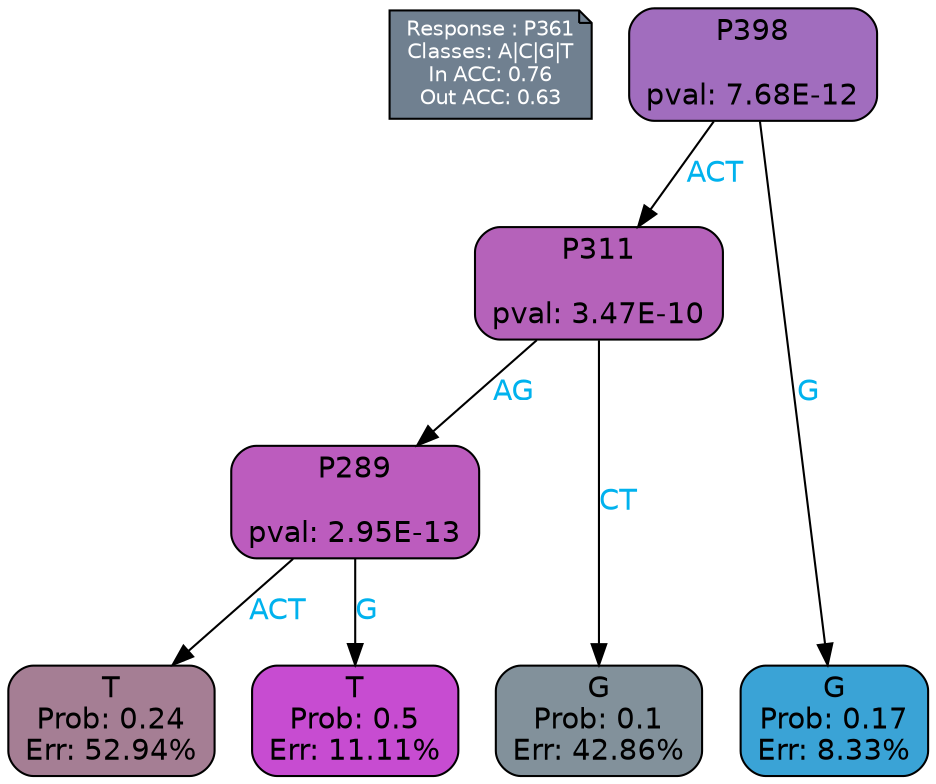 digraph Tree {
node [shape=box, style="filled, rounded", color="black", fontname=helvetica] ;
graph [ranksep=equally, splines=polylines, bgcolor=transparent, dpi=600] ;
edge [fontname=helvetica] ;
LEGEND [label="Response : P361
Classes: A|C|G|T
In ACC: 0.76
Out ACC: 0.63
",shape=note,align=left,style=filled,fillcolor="slategray",fontcolor="white",fontsize=10];1 [label="P398

pval: 7.68E-12", fillcolor="#a16dbe"] ;
2 [label="P311

pval: 3.47E-10", fillcolor="#b562ba"] ;
3 [label="P289

pval: 2.95E-13", fillcolor="#bc5cbe"] ;
4 [label="T
Prob: 0.24
Err: 52.94%", fillcolor="#a57e94"] ;
5 [label="T
Prob: 0.5
Err: 11.11%", fillcolor="#c74cd1"] ;
6 [label="G
Prob: 0.1
Err: 42.86%", fillcolor="#82919b"] ;
7 [label="G
Prob: 0.17
Err: 8.33%", fillcolor="#3aa3d6"] ;
1 -> 2 [label="ACT",fontcolor=deepskyblue2] ;
1 -> 7 [label="G",fontcolor=deepskyblue2] ;
2 -> 3 [label="AG",fontcolor=deepskyblue2] ;
2 -> 6 [label="CT",fontcolor=deepskyblue2] ;
3 -> 4 [label="ACT",fontcolor=deepskyblue2] ;
3 -> 5 [label="G",fontcolor=deepskyblue2] ;
{rank = same; 4;5;6;7;}{rank = same; LEGEND;1;}}
